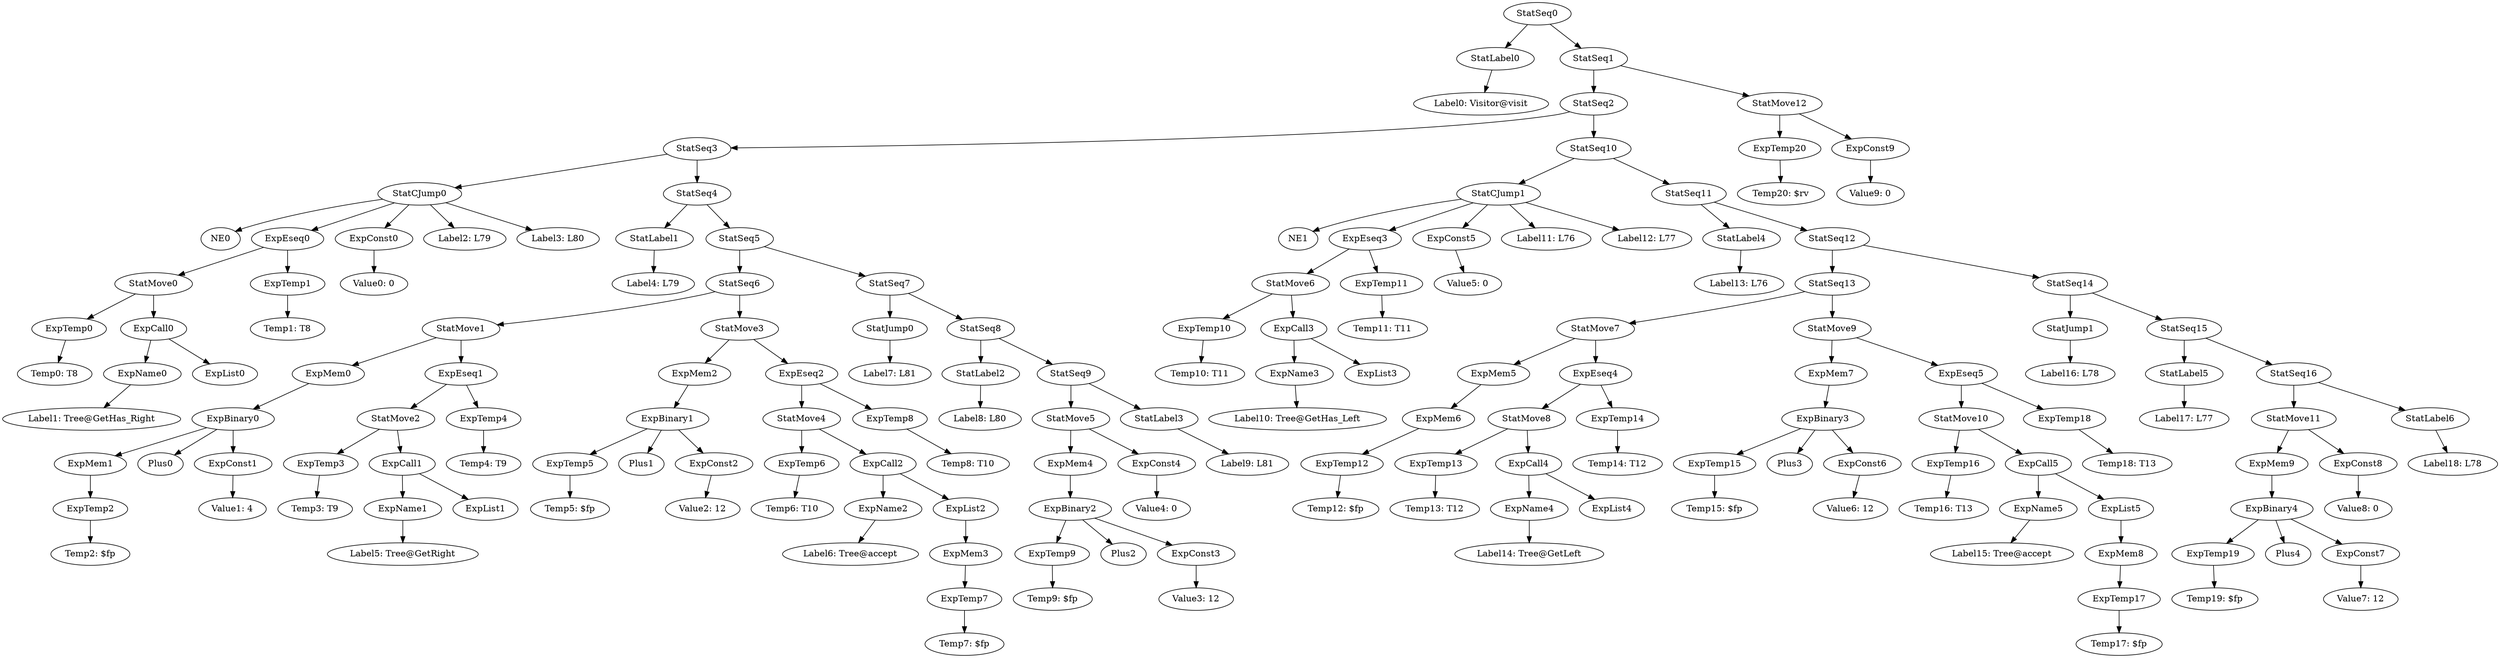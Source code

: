 digraph {
	ordering = out;
	StatMove11 -> ExpMem9;
	StatMove11 -> ExpConst8;
	ExpConst7 -> "Value7: 12";
	ExpList2 -> ExpMem3;
	ExpName3 -> "Label10: Tree@GetHas_Left";
	ExpMem3 -> ExpTemp7;
	ExpTemp6 -> "Temp6: T10";
	StatMove6 -> ExpTemp10;
	StatMove6 -> ExpCall3;
	StatMove3 -> ExpMem2;
	StatMove3 -> ExpEseq2;
	ExpCall2 -> ExpName2;
	ExpCall2 -> ExpList2;
	ExpEseq4 -> StatMove8;
	ExpEseq4 -> ExpTemp14;
	StatMove10 -> ExpTemp16;
	StatMove10 -> ExpCall5;
	ExpConst2 -> "Value2: 12";
	ExpBinary1 -> ExpTemp5;
	ExpBinary1 -> Plus1;
	ExpBinary1 -> ExpConst2;
	ExpTemp7 -> "Temp7: $fp";
	ExpTemp0 -> "Temp0: T8";
	ExpEseq3 -> StatMove6;
	ExpEseq3 -> ExpTemp11;
	ExpCall1 -> ExpName1;
	ExpCall1 -> ExpList1;
	StatJump0 -> "Label7: L81";
	ExpTemp20 -> "Temp20: $rv";
	ExpConst8 -> "Value8: 0";
	ExpName0 -> "Label1: Tree@GetHas_Right";
	ExpName5 -> "Label15: Tree@accept";
	ExpEseq1 -> StatMove2;
	ExpEseq1 -> ExpTemp4;
	ExpName1 -> "Label5: Tree@GetRight";
	StatSeq10 -> StatCJump1;
	StatSeq10 -> StatSeq11;
	ExpTemp15 -> "Temp15: $fp";
	StatSeq14 -> StatJump1;
	StatSeq14 -> StatSeq15;
	StatMove0 -> ExpTemp0;
	StatMove0 -> ExpCall0;
	StatMove8 -> ExpTemp13;
	StatMove8 -> ExpCall4;
	StatSeq3 -> StatCJump0;
	StatSeq3 -> StatSeq4;
	StatSeq15 -> StatLabel5;
	StatSeq15 -> StatSeq16;
	ExpTemp9 -> "Temp9: $fp";
	ExpCall4 -> ExpName4;
	ExpCall4 -> ExpList4;
	ExpConst0 -> "Value0: 0";
	ExpMem1 -> ExpTemp2;
	ExpConst6 -> "Value6: 12";
	StatSeq16 -> StatMove11;
	StatSeq16 -> StatLabel6;
	StatSeq7 -> StatJump0;
	StatSeq7 -> StatSeq8;
	ExpName2 -> "Label6: Tree@accept";
	ExpBinary2 -> ExpTemp9;
	ExpBinary2 -> Plus2;
	ExpBinary2 -> ExpConst3;
	ExpMem5 -> ExpMem6;
	ExpTemp5 -> "Temp5: $fp";
	ExpTemp4 -> "Temp4: T9";
	StatLabel5 -> "Label17: L77";
	ExpBinary4 -> ExpTemp19;
	ExpBinary4 -> Plus4;
	ExpBinary4 -> ExpConst7;
	ExpEseq2 -> StatMove4;
	ExpEseq2 -> ExpTemp8;
	ExpTemp1 -> "Temp1: T8";
	ExpEseq0 -> StatMove0;
	ExpEseq0 -> ExpTemp1;
	ExpTemp11 -> "Temp11: T11";
	StatSeq8 -> StatLabel2;
	StatSeq8 -> StatSeq9;
	ExpTemp3 -> "Temp3: T9";
	StatSeq6 -> StatMove1;
	StatSeq6 -> StatMove3;
	StatSeq1 -> StatSeq2;
	StatSeq1 -> StatMove12;
	ExpMem2 -> ExpBinary1;
	StatLabel6 -> "Label18: L78";
	ExpTemp12 -> "Temp12: $fp";
	ExpCall0 -> ExpName0;
	ExpCall0 -> ExpList0;
	StatSeq9 -> StatMove5;
	StatSeq9 -> StatLabel3;
	StatLabel1 -> "Label4: L79";
	ExpConst1 -> "Value1: 4";
	StatSeq5 -> StatSeq6;
	StatSeq5 -> StatSeq7;
	StatLabel4 -> "Label13: L76";
	ExpTemp8 -> "Temp8: T10";
	ExpTemp18 -> "Temp18: T13";
	StatCJump0 -> NE0;
	StatCJump0 -> ExpEseq0;
	StatCJump0 -> ExpConst0;
	StatCJump0 -> "Label2: L79";
	StatCJump0 -> "Label3: L80";
	StatMove1 -> ExpMem0;
	StatMove1 -> ExpEseq1;
	ExpTemp2 -> "Temp2: $fp";
	StatMove2 -> ExpTemp3;
	StatMove2 -> ExpCall1;
	StatLabel0 -> "Label0: Visitor@visit";
	ExpTemp19 -> "Temp19: $fp";
	ExpBinary0 -> ExpMem1;
	ExpBinary0 -> Plus0;
	ExpBinary0 -> ExpConst1;
	ExpMem0 -> ExpBinary0;
	ExpConst3 -> "Value3: 12";
	ExpMem4 -> ExpBinary2;
	ExpName4 -> "Label14: Tree@GetLeft";
	ExpConst9 -> "Value9: 0";
	StatLabel2 -> "Label8: L80";
	StatMove4 -> ExpTemp6;
	StatMove4 -> ExpCall2;
	StatMove5 -> ExpMem4;
	StatMove5 -> ExpConst4;
	StatSeq0 -> StatLabel0;
	StatSeq0 -> StatSeq1;
	ExpConst5 -> "Value5: 0";
	ExpConst4 -> "Value4: 0";
	ExpBinary3 -> ExpTemp15;
	ExpBinary3 -> Plus3;
	ExpBinary3 -> ExpConst6;
	ExpMem7 -> ExpBinary3;
	StatLabel3 -> "Label9: L81";
	StatSeq2 -> StatSeq3;
	StatSeq2 -> StatSeq10;
	ExpCall3 -> ExpName3;
	ExpCall3 -> ExpList3;
	StatCJump1 -> NE1;
	StatCJump1 -> ExpEseq3;
	StatCJump1 -> ExpConst5;
	StatCJump1 -> "Label11: L76";
	StatCJump1 -> "Label12: L77";
	ExpTemp10 -> "Temp10: T11";
	StatSeq11 -> StatLabel4;
	StatSeq11 -> StatSeq12;
	ExpMem6 -> ExpTemp12;
	StatMove7 -> ExpMem5;
	StatMove7 -> ExpEseq4;
	ExpTemp13 -> "Temp13: T12";
	StatMove12 -> ExpTemp20;
	StatMove12 -> ExpConst9;
	ExpTemp14 -> "Temp14: T12";
	StatMove9 -> ExpMem7;
	StatMove9 -> ExpEseq5;
	ExpTemp16 -> "Temp16: T13";
	ExpCall5 -> ExpName5;
	ExpCall5 -> ExpList5;
	ExpMem9 -> ExpBinary4;
	StatSeq13 -> StatMove7;
	StatSeq13 -> StatMove9;
	ExpTemp17 -> "Temp17: $fp";
	ExpMem8 -> ExpTemp17;
	ExpList5 -> ExpMem8;
	ExpEseq5 -> StatMove10;
	ExpEseq5 -> ExpTemp18;
	StatSeq12 -> StatSeq13;
	StatSeq12 -> StatSeq14;
	StatSeq4 -> StatLabel1;
	StatSeq4 -> StatSeq5;
	StatJump1 -> "Label16: L78";
}

